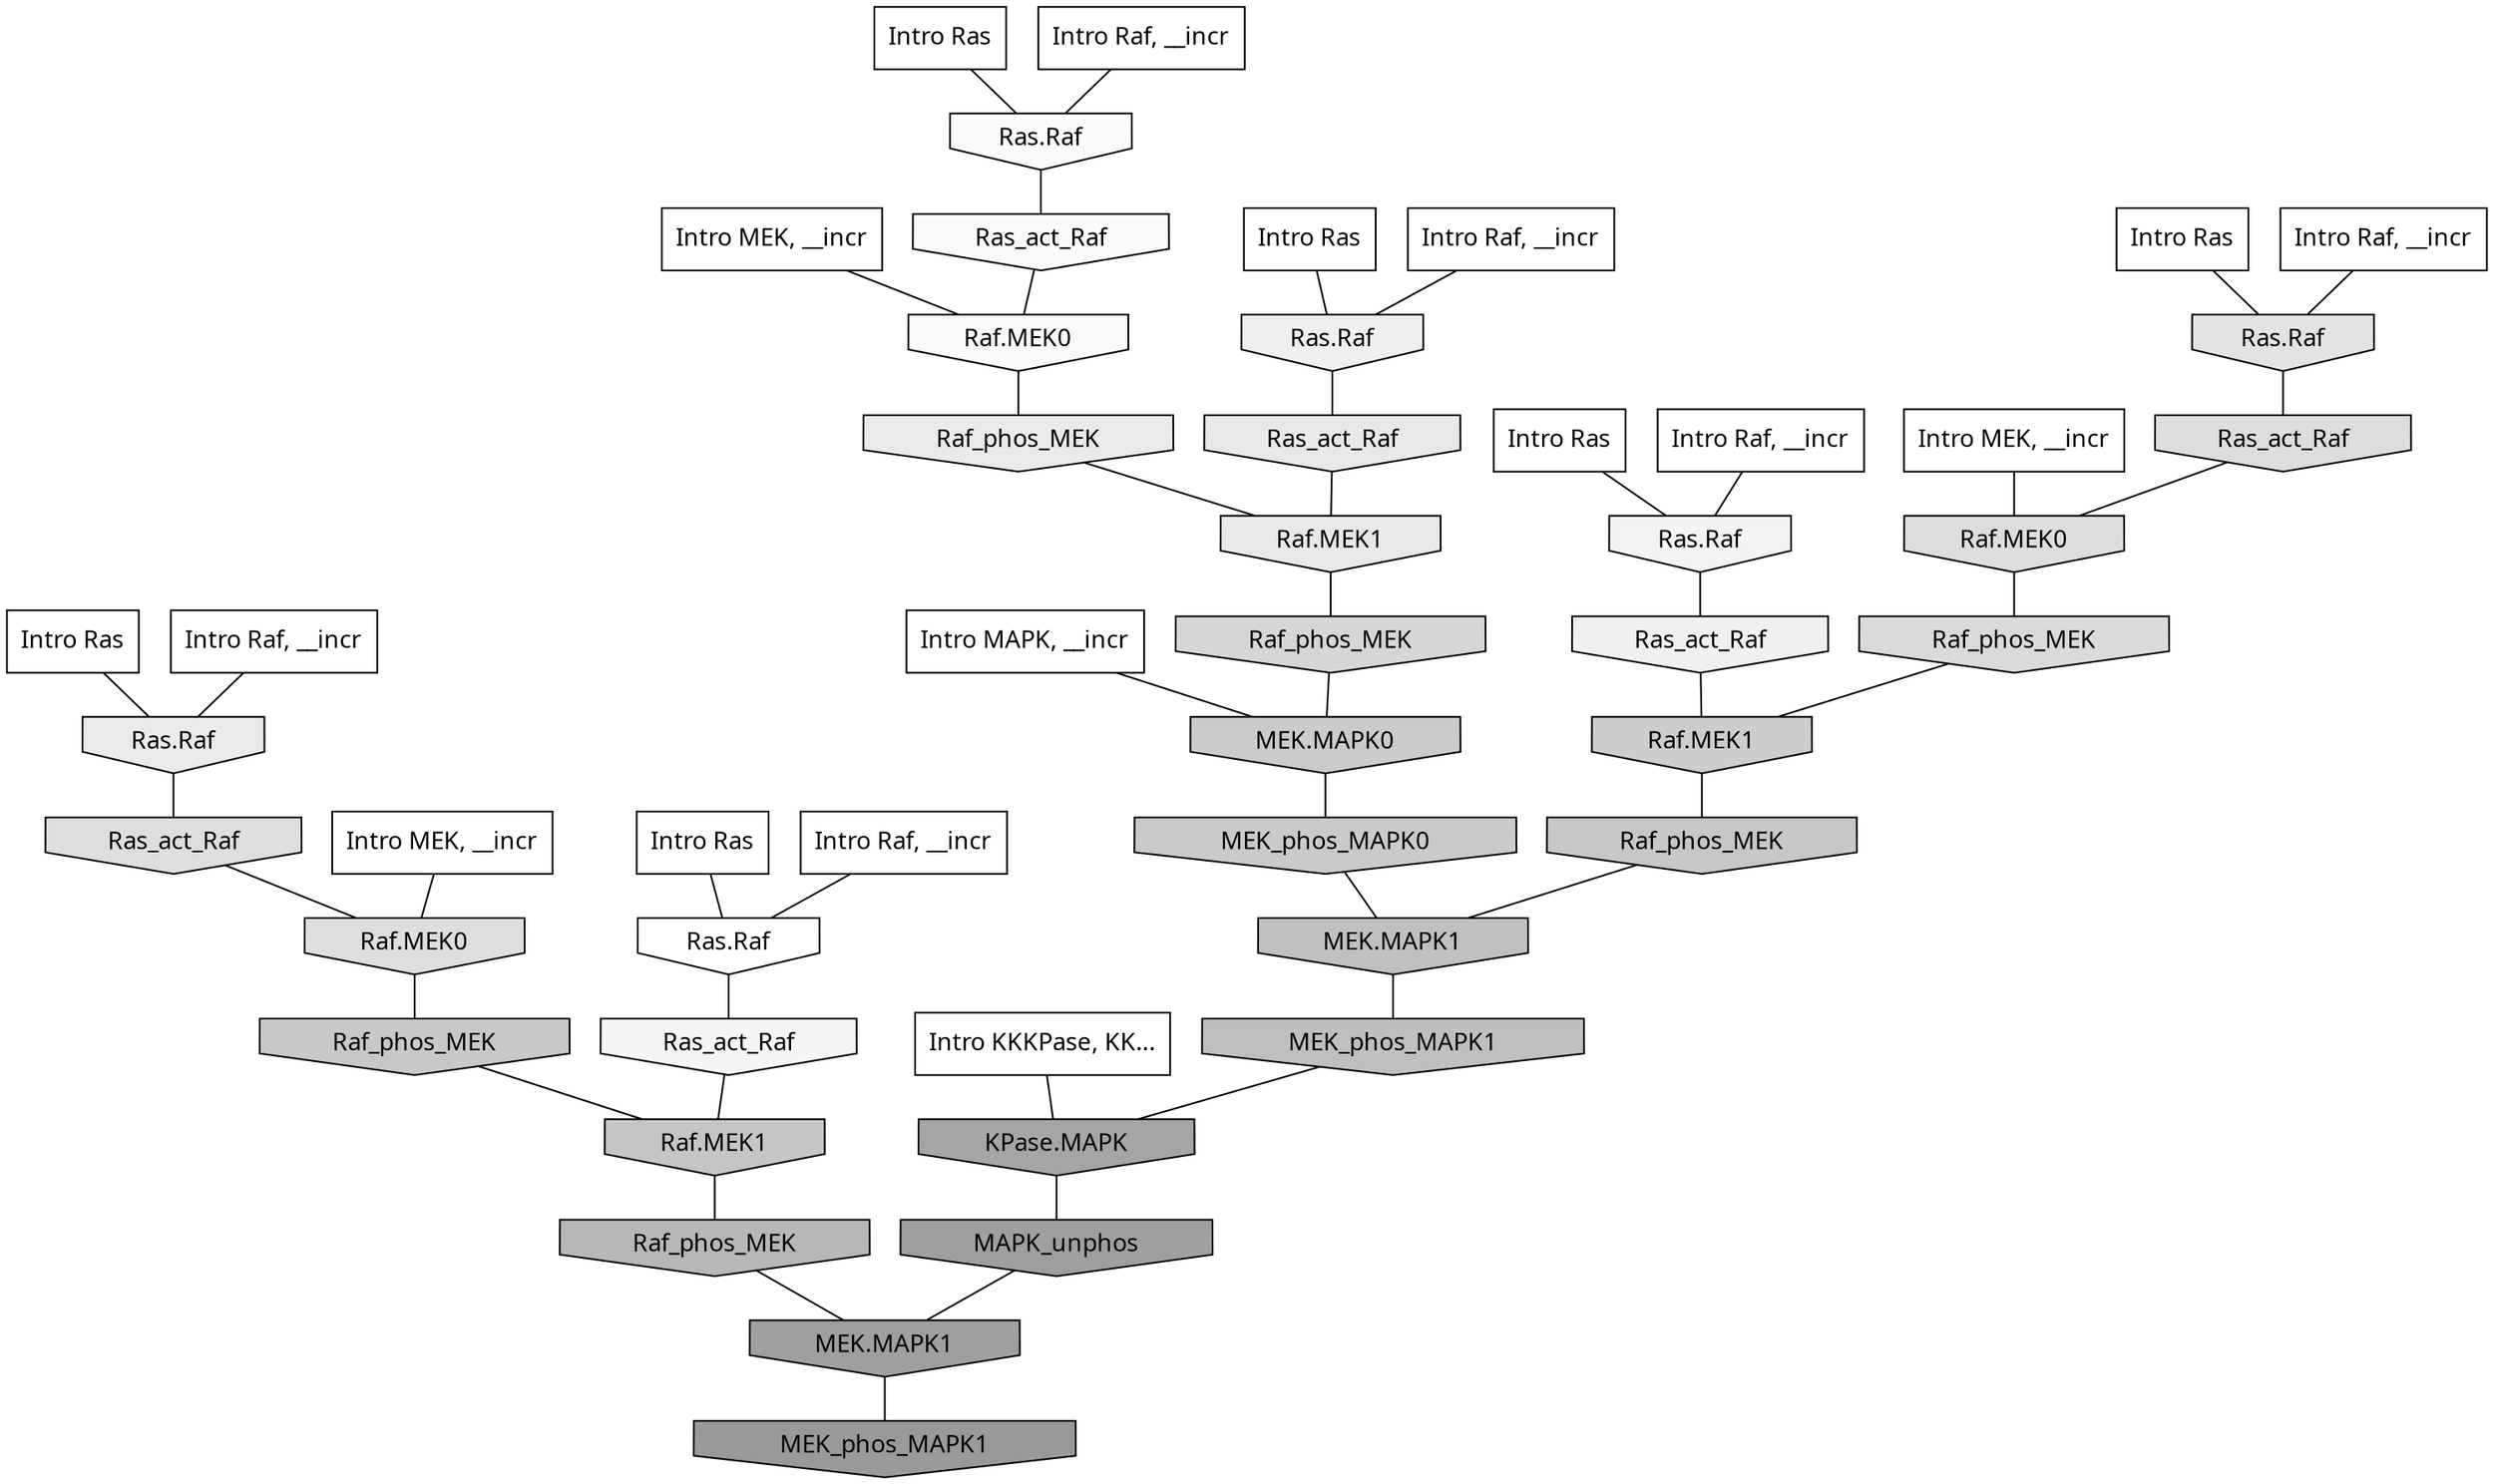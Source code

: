digraph G{
  rankdir="TB";
  ranksep=0.30;
  node [fontname="CMU Serif"];
  edge [fontname="CMU Serif"];
  
  29 [label="Intro Ras", shape=rectangle, style=filled, fillcolor="0.000 0.000 1.000"]
  
  31 [label="Intro Ras", shape=rectangle, style=filled, fillcolor="0.000 0.000 1.000"]
  
  64 [label="Intro Ras", shape=rectangle, style=filled, fillcolor="0.000 0.000 1.000"]
  
  79 [label="Intro Ras", shape=rectangle, style=filled, fillcolor="0.000 0.000 1.000"]
  
  89 [label="Intro Ras", shape=rectangle, style=filled, fillcolor="0.000 0.000 1.000"]
  
  93 [label="Intro Ras", shape=rectangle, style=filled, fillcolor="0.000 0.000 1.000"]
  
  192 [label="Intro Raf, __incr", shape=rectangle, style=filled, fillcolor="0.000 0.000 1.000"]
  
  226 [label="Intro Raf, __incr", shape=rectangle, style=filled, fillcolor="0.000 0.000 1.000"]
  
  505 [label="Intro Raf, __incr", shape=rectangle, style=filled, fillcolor="0.000 0.000 1.000"]
  
  668 [label="Intro Raf, __incr", shape=rectangle, style=filled, fillcolor="0.000 0.000 1.000"]
  
  799 [label="Intro Raf, __incr", shape=rectangle, style=filled, fillcolor="0.000 0.000 1.000"]
  
  896 [label="Intro Raf, __incr", shape=rectangle, style=filled, fillcolor="0.000 0.000 1.000"]
  
  1176 [label="Intro MEK, __incr", shape=rectangle, style=filled, fillcolor="0.000 0.000 1.000"]
  
  1394 [label="Intro MEK, __incr", shape=rectangle, style=filled, fillcolor="0.000 0.000 1.000"]
  
  1680 [label="Intro MEK, __incr", shape=rectangle, style=filled, fillcolor="0.000 0.000 1.000"]
  
  2117 [label="Intro MAPK, __incr", shape=rectangle, style=filled, fillcolor="0.000 0.000 1.000"]
  
  3180 [label="Intro KKKPase, KK...", shape=rectangle, style=filled, fillcolor="0.000 0.000 1.000"]
  
  3296 [label="Ras.Raf", shape=invhouse, style=filled, fillcolor="0.000 0.000 1.000"]
  
  3541 [label="Ras.Raf", shape=invhouse, style=filled, fillcolor="0.000 0.000 0.977"]
  
  3577 [label="Ras_act_Raf", shape=invhouse, style=filled, fillcolor="0.000 0.000 0.974"]
  
  3579 [label="Raf.MEK0", shape=invhouse, style=filled, fillcolor="0.000 0.000 0.974"]
  
  3826 [label="Ras_act_Raf", shape=invhouse, style=filled, fillcolor="0.000 0.000 0.959"]
  
  4032 [label="Ras.Raf", shape=invhouse, style=filled, fillcolor="0.000 0.000 0.951"]
  
  4285 [label="Ras_act_Raf", shape=invhouse, style=filled, fillcolor="0.000 0.000 0.939"]
  
  4345 [label="Ras.Raf", shape=invhouse, style=filled, fillcolor="0.000 0.000 0.936"]
  
  4824 [label="Ras.Raf", shape=invhouse, style=filled, fillcolor="0.000 0.000 0.917"]
  
  4858 [label="Raf_phos_MEK", shape=invhouse, style=filled, fillcolor="0.000 0.000 0.916"]
  
  4992 [label="Ras_act_Raf", shape=invhouse, style=filled, fillcolor="0.000 0.000 0.910"]
  
  4994 [label="Raf.MEK1", shape=invhouse, style=filled, fillcolor="0.000 0.000 0.910"]
  
  5540 [label="Ras.Raf", shape=invhouse, style=filled, fillcolor="0.000 0.000 0.889"]
  
  6156 [label="Ras_act_Raf", shape=invhouse, style=filled, fillcolor="0.000 0.000 0.868"]
  
  6159 [label="Raf.MEK0", shape=invhouse, style=filled, fillcolor="0.000 0.000 0.868"]
  
  6234 [label="Ras_act_Raf", shape=invhouse, style=filled, fillcolor="0.000 0.000 0.866"]
  
  6236 [label="Raf.MEK0", shape=invhouse, style=filled, fillcolor="0.000 0.000 0.866"]
  
  6761 [label="Raf_phos_MEK", shape=invhouse, style=filled, fillcolor="0.000 0.000 0.852"]
  
  7458 [label="Raf_phos_MEK", shape=invhouse, style=filled, fillcolor="0.000 0.000 0.838"]
  
  9418 [label="Raf.MEK1", shape=invhouse, style=filled, fillcolor="0.000 0.000 0.801"]
  
  10020 [label="MEK.MAPK0", shape=invhouse, style=filled, fillcolor="0.000 0.000 0.793"]
  
  10050 [label="MEK_phos_MAPK0", shape=invhouse, style=filled, fillcolor="0.000 0.000 0.792"]
  
  10731 [label="Raf_phos_MEK", shape=invhouse, style=filled, fillcolor="0.000 0.000 0.782"]
  
  11070 [label="Raf_phos_MEK", shape=invhouse, style=filled, fillcolor="0.000 0.000 0.778"]
  
  11634 [label="Raf.MEK1", shape=invhouse, style=filled, fillcolor="0.000 0.000 0.772"]
  
  13520 [label="MEK.MAPK1", shape=invhouse, style=filled, fillcolor="0.000 0.000 0.752"]
  
  13997 [label="MEK_phos_MAPK1", shape=invhouse, style=filled, fillcolor="0.000 0.000 0.747"]
  
  16645 [label="Raf_phos_MEK", shape=invhouse, style=filled, fillcolor="0.000 0.000 0.717"]
  
  19502 [label="KPase.MAPK", shape=invhouse, style=filled, fillcolor="0.000 0.000 0.646"]
  
  20049 [label="MAPK_unphos", shape=invhouse, style=filled, fillcolor="0.000 0.000 0.625"]
  
  20050 [label="MEK.MAPK1", shape=invhouse, style=filled, fillcolor="0.000 0.000 0.625"]
  
  20716 [label="MEK_phos_MAPK1", shape=invhouse, style=filled, fillcolor="0.000 0.000 0.600"]
  
  
  20050 -> 20716 [dir=none, color="0.000 0.000 0.000"] 
  20049 -> 20050 [dir=none, color="0.000 0.000 0.000"] 
  19502 -> 20049 [dir=none, color="0.000 0.000 0.000"] 
  16645 -> 20050 [dir=none, color="0.000 0.000 0.000"] 
  13997 -> 19502 [dir=none, color="0.000 0.000 0.000"] 
  13520 -> 13997 [dir=none, color="0.000 0.000 0.000"] 
  11634 -> 16645 [dir=none, color="0.000 0.000 0.000"] 
  11070 -> 13520 [dir=none, color="0.000 0.000 0.000"] 
  10731 -> 11634 [dir=none, color="0.000 0.000 0.000"] 
  10050 -> 13520 [dir=none, color="0.000 0.000 0.000"] 
  10020 -> 10050 [dir=none, color="0.000 0.000 0.000"] 
  9418 -> 11070 [dir=none, color="0.000 0.000 0.000"] 
  7458 -> 10020 [dir=none, color="0.000 0.000 0.000"] 
  6761 -> 9418 [dir=none, color="0.000 0.000 0.000"] 
  6236 -> 6761 [dir=none, color="0.000 0.000 0.000"] 
  6234 -> 6236 [dir=none, color="0.000 0.000 0.000"] 
  6159 -> 10731 [dir=none, color="0.000 0.000 0.000"] 
  6156 -> 6159 [dir=none, color="0.000 0.000 0.000"] 
  5540 -> 6234 [dir=none, color="0.000 0.000 0.000"] 
  4994 -> 7458 [dir=none, color="0.000 0.000 0.000"] 
  4992 -> 4994 [dir=none, color="0.000 0.000 0.000"] 
  4858 -> 4994 [dir=none, color="0.000 0.000 0.000"] 
  4824 -> 6156 [dir=none, color="0.000 0.000 0.000"] 
  4345 -> 4992 [dir=none, color="0.000 0.000 0.000"] 
  4285 -> 9418 [dir=none, color="0.000 0.000 0.000"] 
  4032 -> 4285 [dir=none, color="0.000 0.000 0.000"] 
  3826 -> 11634 [dir=none, color="0.000 0.000 0.000"] 
  3579 -> 4858 [dir=none, color="0.000 0.000 0.000"] 
  3577 -> 3579 [dir=none, color="0.000 0.000 0.000"] 
  3541 -> 3577 [dir=none, color="0.000 0.000 0.000"] 
  3296 -> 3826 [dir=none, color="0.000 0.000 0.000"] 
  3180 -> 19502 [dir=none, color="0.000 0.000 0.000"] 
  2117 -> 10020 [dir=none, color="0.000 0.000 0.000"] 
  1680 -> 6236 [dir=none, color="0.000 0.000 0.000"] 
  1394 -> 6159 [dir=none, color="0.000 0.000 0.000"] 
  1176 -> 3579 [dir=none, color="0.000 0.000 0.000"] 
  896 -> 5540 [dir=none, color="0.000 0.000 0.000"] 
  799 -> 4824 [dir=none, color="0.000 0.000 0.000"] 
  668 -> 3541 [dir=none, color="0.000 0.000 0.000"] 
  505 -> 3296 [dir=none, color="0.000 0.000 0.000"] 
  226 -> 4032 [dir=none, color="0.000 0.000 0.000"] 
  192 -> 4345 [dir=none, color="0.000 0.000 0.000"] 
  93 -> 5540 [dir=none, color="0.000 0.000 0.000"] 
  89 -> 3541 [dir=none, color="0.000 0.000 0.000"] 
  79 -> 3296 [dir=none, color="0.000 0.000 0.000"] 
  64 -> 4032 [dir=none, color="0.000 0.000 0.000"] 
  31 -> 4345 [dir=none, color="0.000 0.000 0.000"] 
  29 -> 4824 [dir=none, color="0.000 0.000 0.000"] 
  
  }
